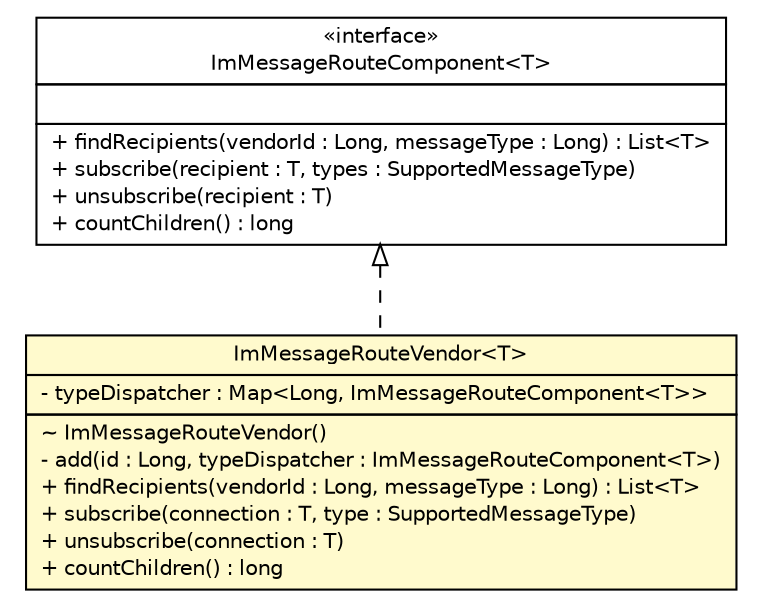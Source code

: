 #!/usr/local/bin/dot
#
# Class diagram 
# Generated by UMLGraph version R5_6 (http://www.umlgraph.org/)
#

digraph G {
	edge [fontname="Helvetica",fontsize=10,labelfontname="Helvetica",labelfontsize=10];
	node [fontname="Helvetica",fontsize=10,shape=plaintext];
	nodesep=0.25;
	ranksep=0.5;
	// de.hsbremen.tc.tnc.tnccs.im.route.ImMessageRouteComponent<T>
	c20849 [label=<<table title="de.hsbremen.tc.tnc.tnccs.im.route.ImMessageRouteComponent" border="0" cellborder="1" cellspacing="0" cellpadding="2" port="p" href="./ImMessageRouteComponent.html">
		<tr><td><table border="0" cellspacing="0" cellpadding="1">
<tr><td align="center" balign="center"> &#171;interface&#187; </td></tr>
<tr><td align="center" balign="center"> ImMessageRouteComponent&lt;T&gt; </td></tr>
		</table></td></tr>
		<tr><td><table border="0" cellspacing="0" cellpadding="1">
<tr><td align="left" balign="left">  </td></tr>
		</table></td></tr>
		<tr><td><table border="0" cellspacing="0" cellpadding="1">
<tr><td align="left" balign="left"> + findRecipients(vendorId : Long, messageType : Long) : List&lt;T&gt; </td></tr>
<tr><td align="left" balign="left"> + subscribe(recipient : T, types : SupportedMessageType) </td></tr>
<tr><td align="left" balign="left"> + unsubscribe(recipient : T) </td></tr>
<tr><td align="left" balign="left"> + countChildren() : long </td></tr>
		</table></td></tr>
		</table>>, URL="./ImMessageRouteComponent.html", fontname="Helvetica", fontcolor="black", fontsize=10.0];
	// de.hsbremen.tc.tnc.tnccs.im.route.ImMessageRouteVendor<T>
	c20851 [label=<<table title="de.hsbremen.tc.tnc.tnccs.im.route.ImMessageRouteVendor" border="0" cellborder="1" cellspacing="0" cellpadding="2" port="p" bgcolor="lemonChiffon" href="./ImMessageRouteVendor.html">
		<tr><td><table border="0" cellspacing="0" cellpadding="1">
<tr><td align="center" balign="center"> ImMessageRouteVendor&lt;T&gt; </td></tr>
		</table></td></tr>
		<tr><td><table border="0" cellspacing="0" cellpadding="1">
<tr><td align="left" balign="left"> - typeDispatcher : Map&lt;Long, ImMessageRouteComponent&lt;T&gt;&gt; </td></tr>
		</table></td></tr>
		<tr><td><table border="0" cellspacing="0" cellpadding="1">
<tr><td align="left" balign="left"> ~ ImMessageRouteVendor() </td></tr>
<tr><td align="left" balign="left"> - add(id : Long, typeDispatcher : ImMessageRouteComponent&lt;T&gt;) </td></tr>
<tr><td align="left" balign="left"> + findRecipients(vendorId : Long, messageType : Long) : List&lt;T&gt; </td></tr>
<tr><td align="left" balign="left"> + subscribe(connection : T, type : SupportedMessageType) </td></tr>
<tr><td align="left" balign="left"> + unsubscribe(connection : T) </td></tr>
<tr><td align="left" balign="left"> + countChildren() : long </td></tr>
		</table></td></tr>
		</table>>, URL="./ImMessageRouteVendor.html", fontname="Helvetica", fontcolor="black", fontsize=10.0];
	//de.hsbremen.tc.tnc.tnccs.im.route.ImMessageRouteVendor<T> implements de.hsbremen.tc.tnc.tnccs.im.route.ImMessageRouteComponent<T>
	c20849:p -> c20851:p [dir=back,arrowtail=empty,style=dashed];
}

